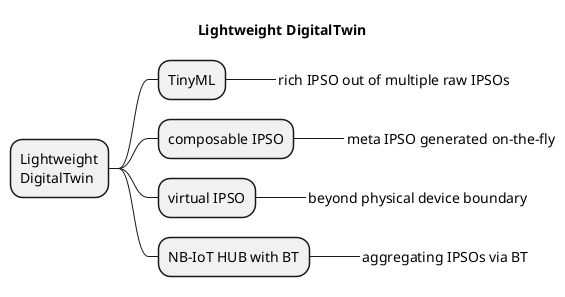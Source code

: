 @startmindmap
title Lightweight DigitalTwin
* Lightweight\nDigitalTwin
** TinyML
***_ rich IPSO out of multiple raw IPSOs
** composable IPSO
***_ meta IPSO generated on-the-fly
** virtual IPSO
***_ beyond physical device boundary
** NB-IoT HUB with BT
***_ aggregating IPSOs via BT
@endmindmap


@startuml
title Problem of heavy DT

cloud Cloud {
      node vDevice {
           (\nBigML\n) #yellow
           (vSensor1)
           (vSensor2)
           (vSensor3)
           (vSensor4)
           (vSensor5)
           (vSensor1) .up.> (\nBigML\n) : sensor fusion
           (vSensor2) .up.> (\nBigML\n)
           (vSensor3) .up.> (\nBigML\n)
           (vSensor4) .up.> (\nBigML\n)
           (vSensor5) .up.> (\nBigML\n)
      }
}

note bottom of Cloud
Heavy vDevice with
precise representations
end note

node Device {
     (Sensor1)
     (Sensor2)
     (Sensor3)
     (Sensor4)
     (Sensor5)
}

Device <..up.> vDevice : pair
Sensor1 <..up.> vSensor1 : heavy traffic
Sensor2 <..up.> vSensor2 : pair
Sensor3 <..up.> vSensor3 : pair
Sensor4 <..up.> vSensor4 : pair
Sensor5 <..up.> vSensor5 : pair


newpage
title Lightwight DT

cloud Cloud {
      node vDevice {
           (vMeta IPSO)
      }
}

node Device {
     (Meta IPSO)
     (TinyML) #yellow
     (Sensor1)
     (Sensor2)
     (Sensor3)
     (Sensor4)
     (Sensor5)
     (TinyML) -> (Meta IPSO) : generate Meta info
     (Sensor1) .up.> (TinyML) : sensor fusion
     (Sensor2) .up.> (TinyML)
     (Sensor3) .up.> (TinyML)
     (Sensor4) .up.> (TinyML)
     (Sensor5) .up.> (TinyML)
}

Device <..up.> vDevice : pair
(Meta IPSO) <..up.> (vMeta IPSO) : low traffic
@enduml

@startuml
title NB-IoT HUB with BT

title Virtual Lightweight DT

cloud Cloud {
      node vDevice {
           (vMeta IPSO)
      }
}

node HUB {
     (Meta IPSO)
     (TinyML) #yellow
     (TinyML) -> (Meta IPSO) : generate Meta info
}

node Device1 {
     (Sensor1) .[#blue,bold]up.> (TinyML) : BT
     (Sensor2) .[#blue,bold]up.> (TinyML) : BT
}

node Device2 {
     (Sensor3) .[#blue,bold]up.> (TinyML) : BT
}

node Device3 {
     (Sensor4) .[#blue,bold]up.> (TinyML) : BT
     (Sensor5) .[#blue,bold]up.> (TinyML) : BT
}

HUB <..up.> vDevice : pair
(Meta IPSO) <..[#blue,bold]up.> (vMeta IPSO) : NB-IoT

@enduml
